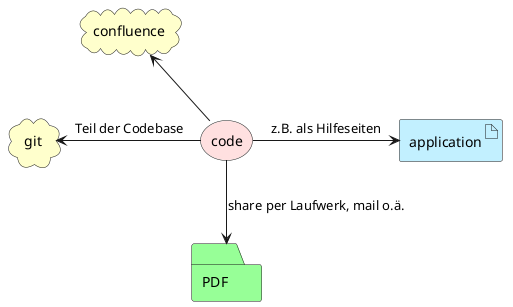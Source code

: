@startuml
'https://plantuml.com/deployment-diagram

'actor actor
'actor/ "actor/"
'agent agent
'artifact artifact
'boundary boundary
'card card
'circle circle
'cloud cloud
'collections collections
'component component
'control control
'database database
'entity entity
'file file
'folder folder
'frame frame
'interface interface
'label label
'node node
'package package
'queue queue
'rectangle rectangle
'stack stack
'storage storage
'usecase usecase
'usecase/ "usecase/"

storage code #implementation
cloud git #business
cloud confluence #business
artifact application #application
folder PDF #physical

git -[hidden]up- confluence

confluence <- code
git <- code : Teil der Codebase
code -> application : z.B. als Hilfeseiten
code --> PDF : share per Laufwerk, mail o.ä.

@enduml
